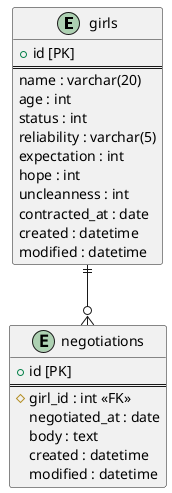 @startuml{er.png}

entity "girls" {
  + id [PK]
  ==
  name : varchar(20)
  age : int
  status : int
  reliability : varchar(5)
  expectation : int
  hope : int
  uncleanness : int
  contracted_at : date
  created : datetime
  modified : datetime
}

entity "negotiations" {
  + id [PK]
  ==
  #girl_id : int <<FK>>
  negotiated_at : date
  body : text
  created : datetime
  modified : datetime
}

girls ||--o{ negotiations

@enduml